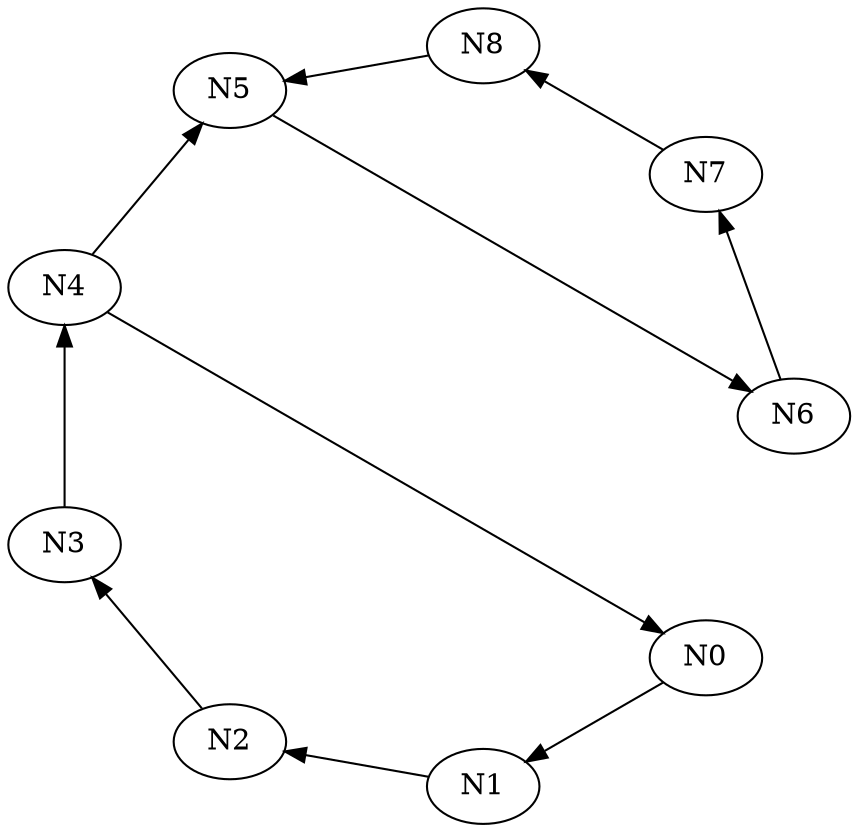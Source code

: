 digraph G {
    layout="circo"
        oneblock=true

        N0 -> N1
        N1 -> N2
        N2 -> N3
        N3 -> N4
        N4 -> N0

        N4 -> N5
        N5 -> N6
        N6 -> N7
        N7 -> N8
        N8 -> N5
}
